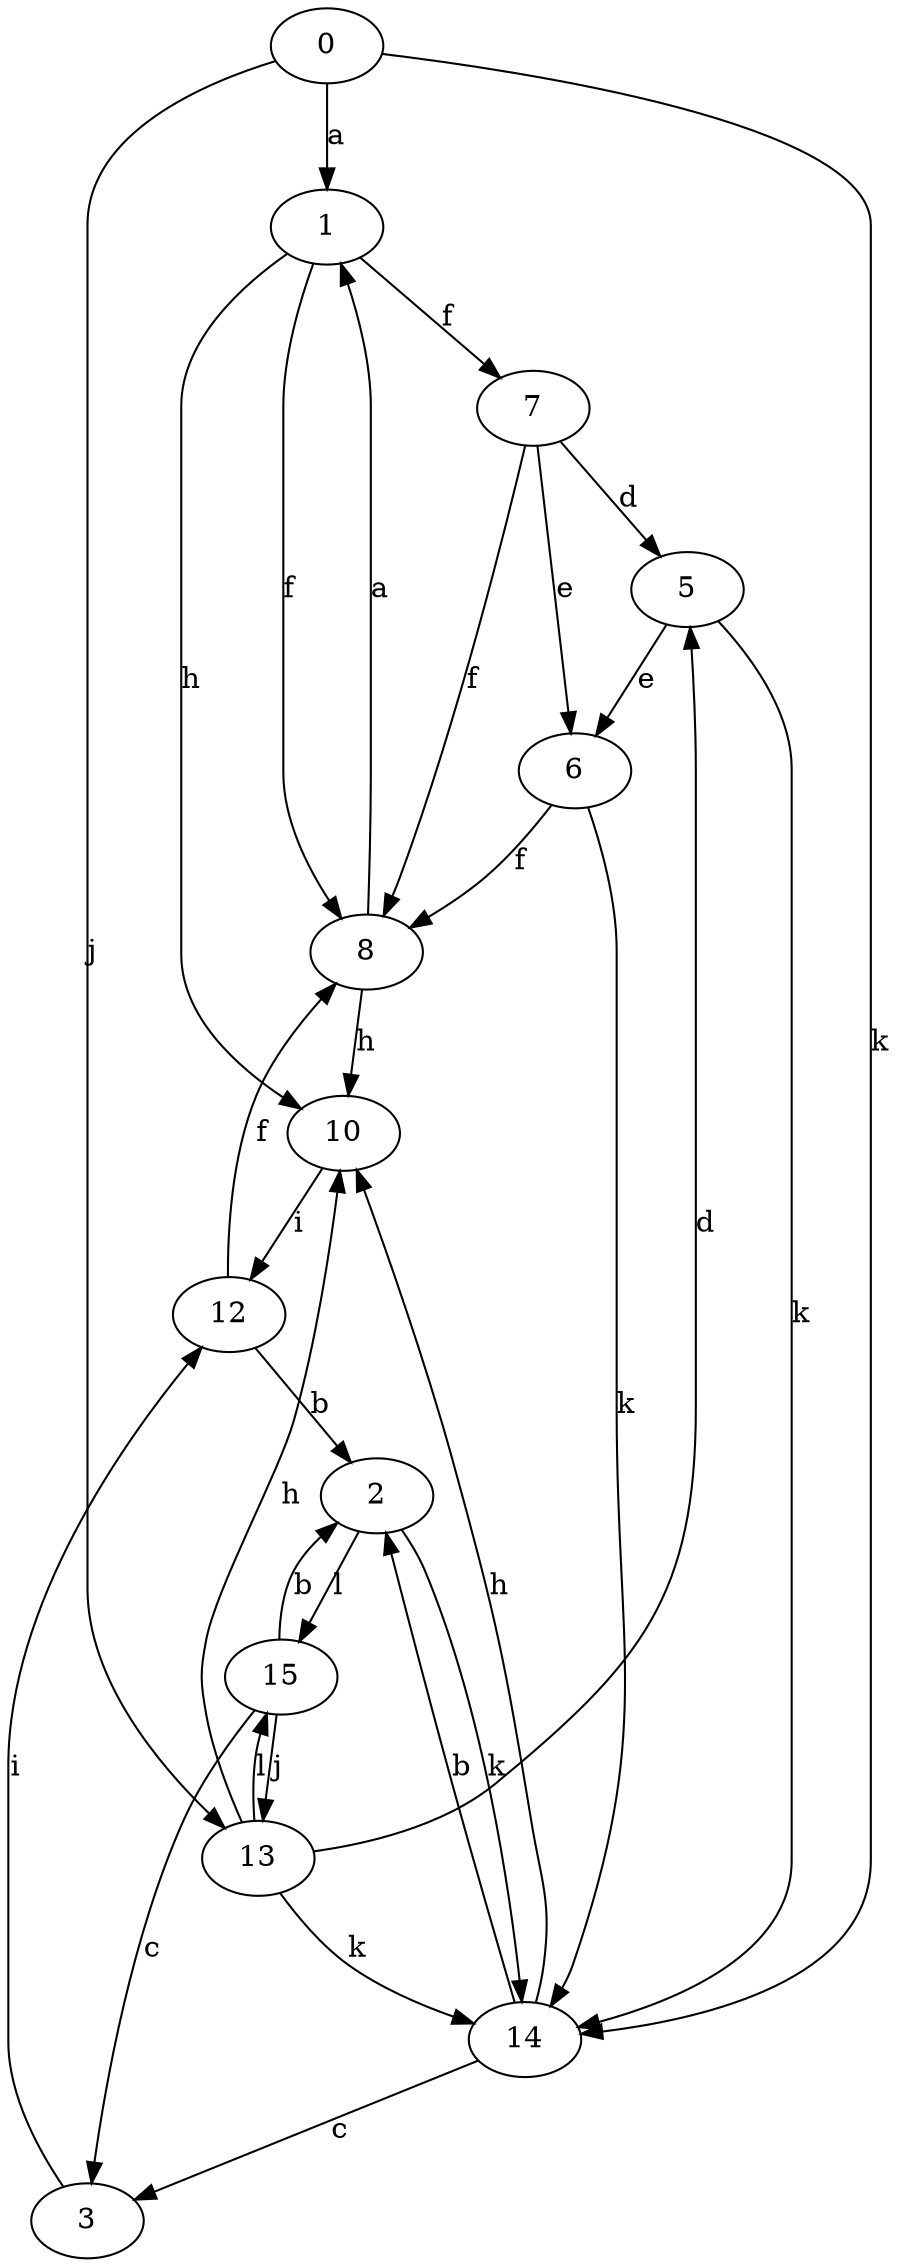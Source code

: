 strict digraph  {
0;
1;
2;
3;
5;
6;
7;
8;
10;
12;
13;
14;
15;
0 -> 1  [label=a];
0 -> 13  [label=j];
0 -> 14  [label=k];
1 -> 7  [label=f];
1 -> 8  [label=f];
1 -> 10  [label=h];
2 -> 14  [label=k];
2 -> 15  [label=l];
3 -> 12  [label=i];
5 -> 6  [label=e];
5 -> 14  [label=k];
6 -> 8  [label=f];
6 -> 14  [label=k];
7 -> 5  [label=d];
7 -> 6  [label=e];
7 -> 8  [label=f];
8 -> 1  [label=a];
8 -> 10  [label=h];
10 -> 12  [label=i];
12 -> 2  [label=b];
12 -> 8  [label=f];
13 -> 5  [label=d];
13 -> 10  [label=h];
13 -> 14  [label=k];
13 -> 15  [label=l];
14 -> 2  [label=b];
14 -> 3  [label=c];
14 -> 10  [label=h];
15 -> 2  [label=b];
15 -> 3  [label=c];
15 -> 13  [label=j];
}
